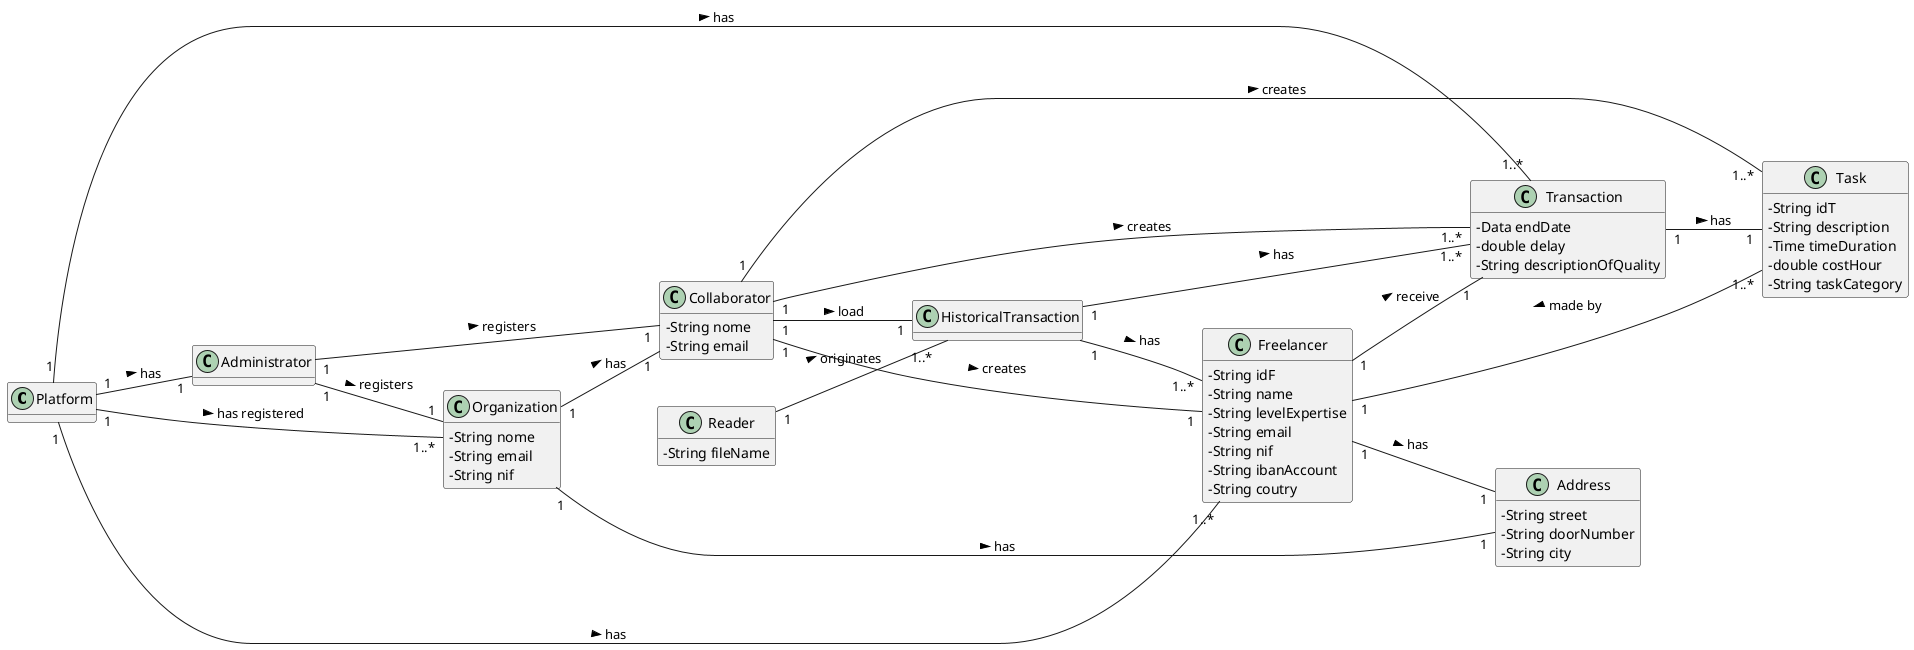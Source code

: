 @startuml
skinparam classAttributeIconSize 0
hide methods
left to right direction

class Platform{
}
class Freelancer {
  -String idF
  -String name
  -String levelExpertise
  -String email
  -String nif
  -String ibanAccount
  -String coutry
}

class Organization {
  -String nome
  -String email
  -String nif
}

class Collaborator{
  -String nome
  -String email
}

class Task {
  -String idT
  -String description
  -Time timeDuration
  -double costHour
  -String taskCategory
}


class Transaction {
  -Data endDate
  -double delay
  -String descriptionOfQuality
}

class Address{
  -String street
  -String doorNumber
  -String city
}

class Administrator {
}


class Reader {
  -String fileName
}

class HistoricalTransaction{
}

Freelancer "1" -- "1" Transaction: receive >
Freelancer "1" -- "1" Address: has >

Task "1..*" -- "1" Freelancer: made by >

Platform "1" -- "1..*" Transaction: has >
Platform "1" -- "1" Administrator: has >
Platform "1" -- "1..*" Organization: has registered >
Platform "1" -- "1..*" Freelancer: has >

Organization "1" -- "1" Address: has >
Organization "1" -- "1" Collaborator: has >

Administrator "1" -- "1" Organization: registers >
Administrator "1" -- "1" Collaborator: registers >

Transaction "1" -- "1" Task: has >

Reader "1" -- "1..*" HistoricalTransaction: originates >

HistoricalTransaction "1" -- "1..*" Transaction: has >
HistoricalTransaction "1" -- "1..*" Freelancer: has >

Collaborator "1" -- "1" Freelancer: creates >
Collaborator "1" -- "1..*" Task: creates >
Collaborator "1" -- "1..*" Transaction: creates >
Collaborator "1" -- "1" HistoricalTransaction: load >




@enduml



